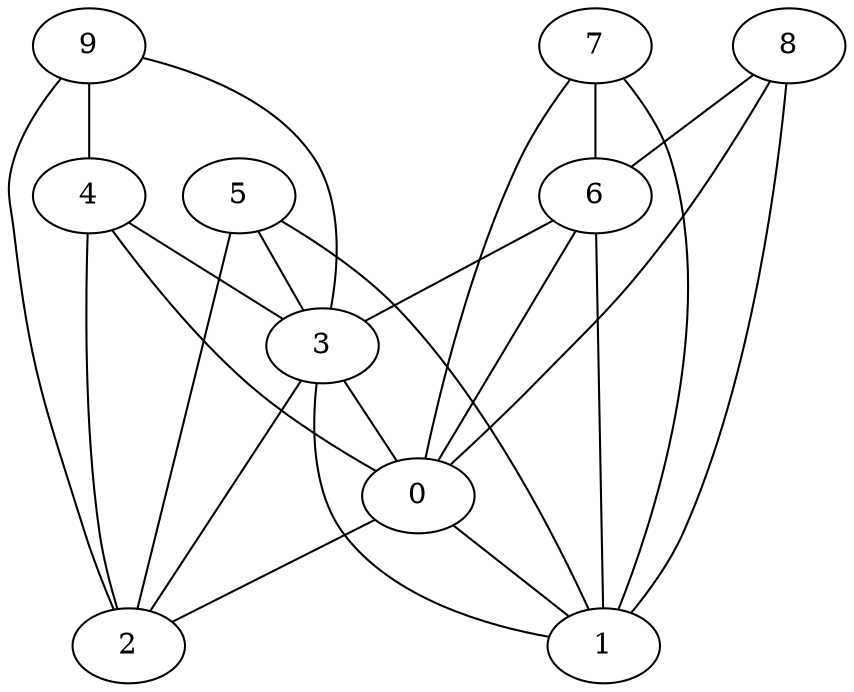 graph {
    0 [ label = "0" ]
    1 [ label = "1" ]
    2 [ label = "2" ]
    3 [ label = "3" ]
    4 [ label = "4" ]
    5 [ label = "5" ]
    6 [ label = "6" ]
    7 [ label = "7" ]
    8 [ label = "8" ]
    9 [ label = "9" ]
    0 -- 1 [ ]
    0 -- 2 [ ]
    9 -- 4 [ ]
    3 -- 0 [ ]
    3 -- 1 [ ]
    3 -- 2 [ ]
    4 -- 0 [ ]
    4 -- 2 [ ]
    4 -- 3 [ ]
    5 -- 1 [ ]
    5 -- 2 [ ]
    5 -- 3 [ ]
    6 -- 0 [ ]
    6 -- 1 [ ]
    6 -- 3 [ ]
    7 -- 0 [ ]
    7 -- 1 [ ]
    7 -- 6 [ ]
    8 -- 0 [ ]
    8 -- 1 [ ]
    8 -- 6 [ ]
    9 -- 2 [ ]
    9 -- 3 [ ]
}
